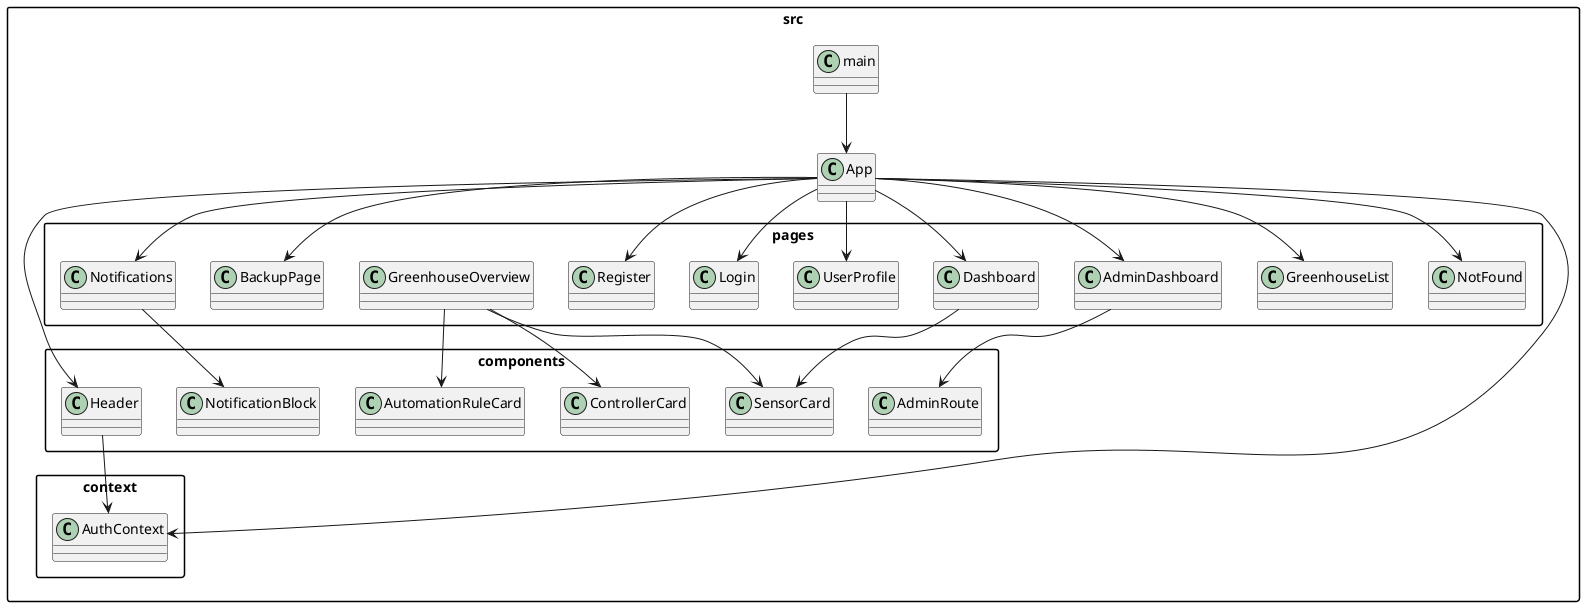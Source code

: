 @startuml FrontendPackageDiagram
skinparam packageStyle rectangle

package "src" {
  package "components" {
    class Header
    class SensorCard
    class ControllerCard
    class AutomationRuleCard
    class NotificationBlock
    class AdminRoute
  }

  package "pages" {
    class GreenhouseList
    class Dashboard
    class GreenhouseOverview
    class UserProfile
    class Login
    class Register
    class AdminDashboard
    class BackupPage
    class Notifications
    class NotFound
  }

  package "context" {
    class AuthContext
  }

  class App
  class main
}

App --> Header
App --> GreenhouseList
App --> Dashboard
App --> Login
App --> Register
App --> UserProfile
App --> AdminDashboard
App --> BackupPage
App --> Notifications
App --> NotFound

GreenhouseOverview --> SensorCard
GreenhouseOverview --> ControllerCard
GreenhouseOverview --> AutomationRuleCard
Dashboard --> SensorCard
Notifications --> NotificationBlock

App --> AuthContext
Header --> AuthContext
AdminDashboard --> AdminRoute
main --> App
@enduml

